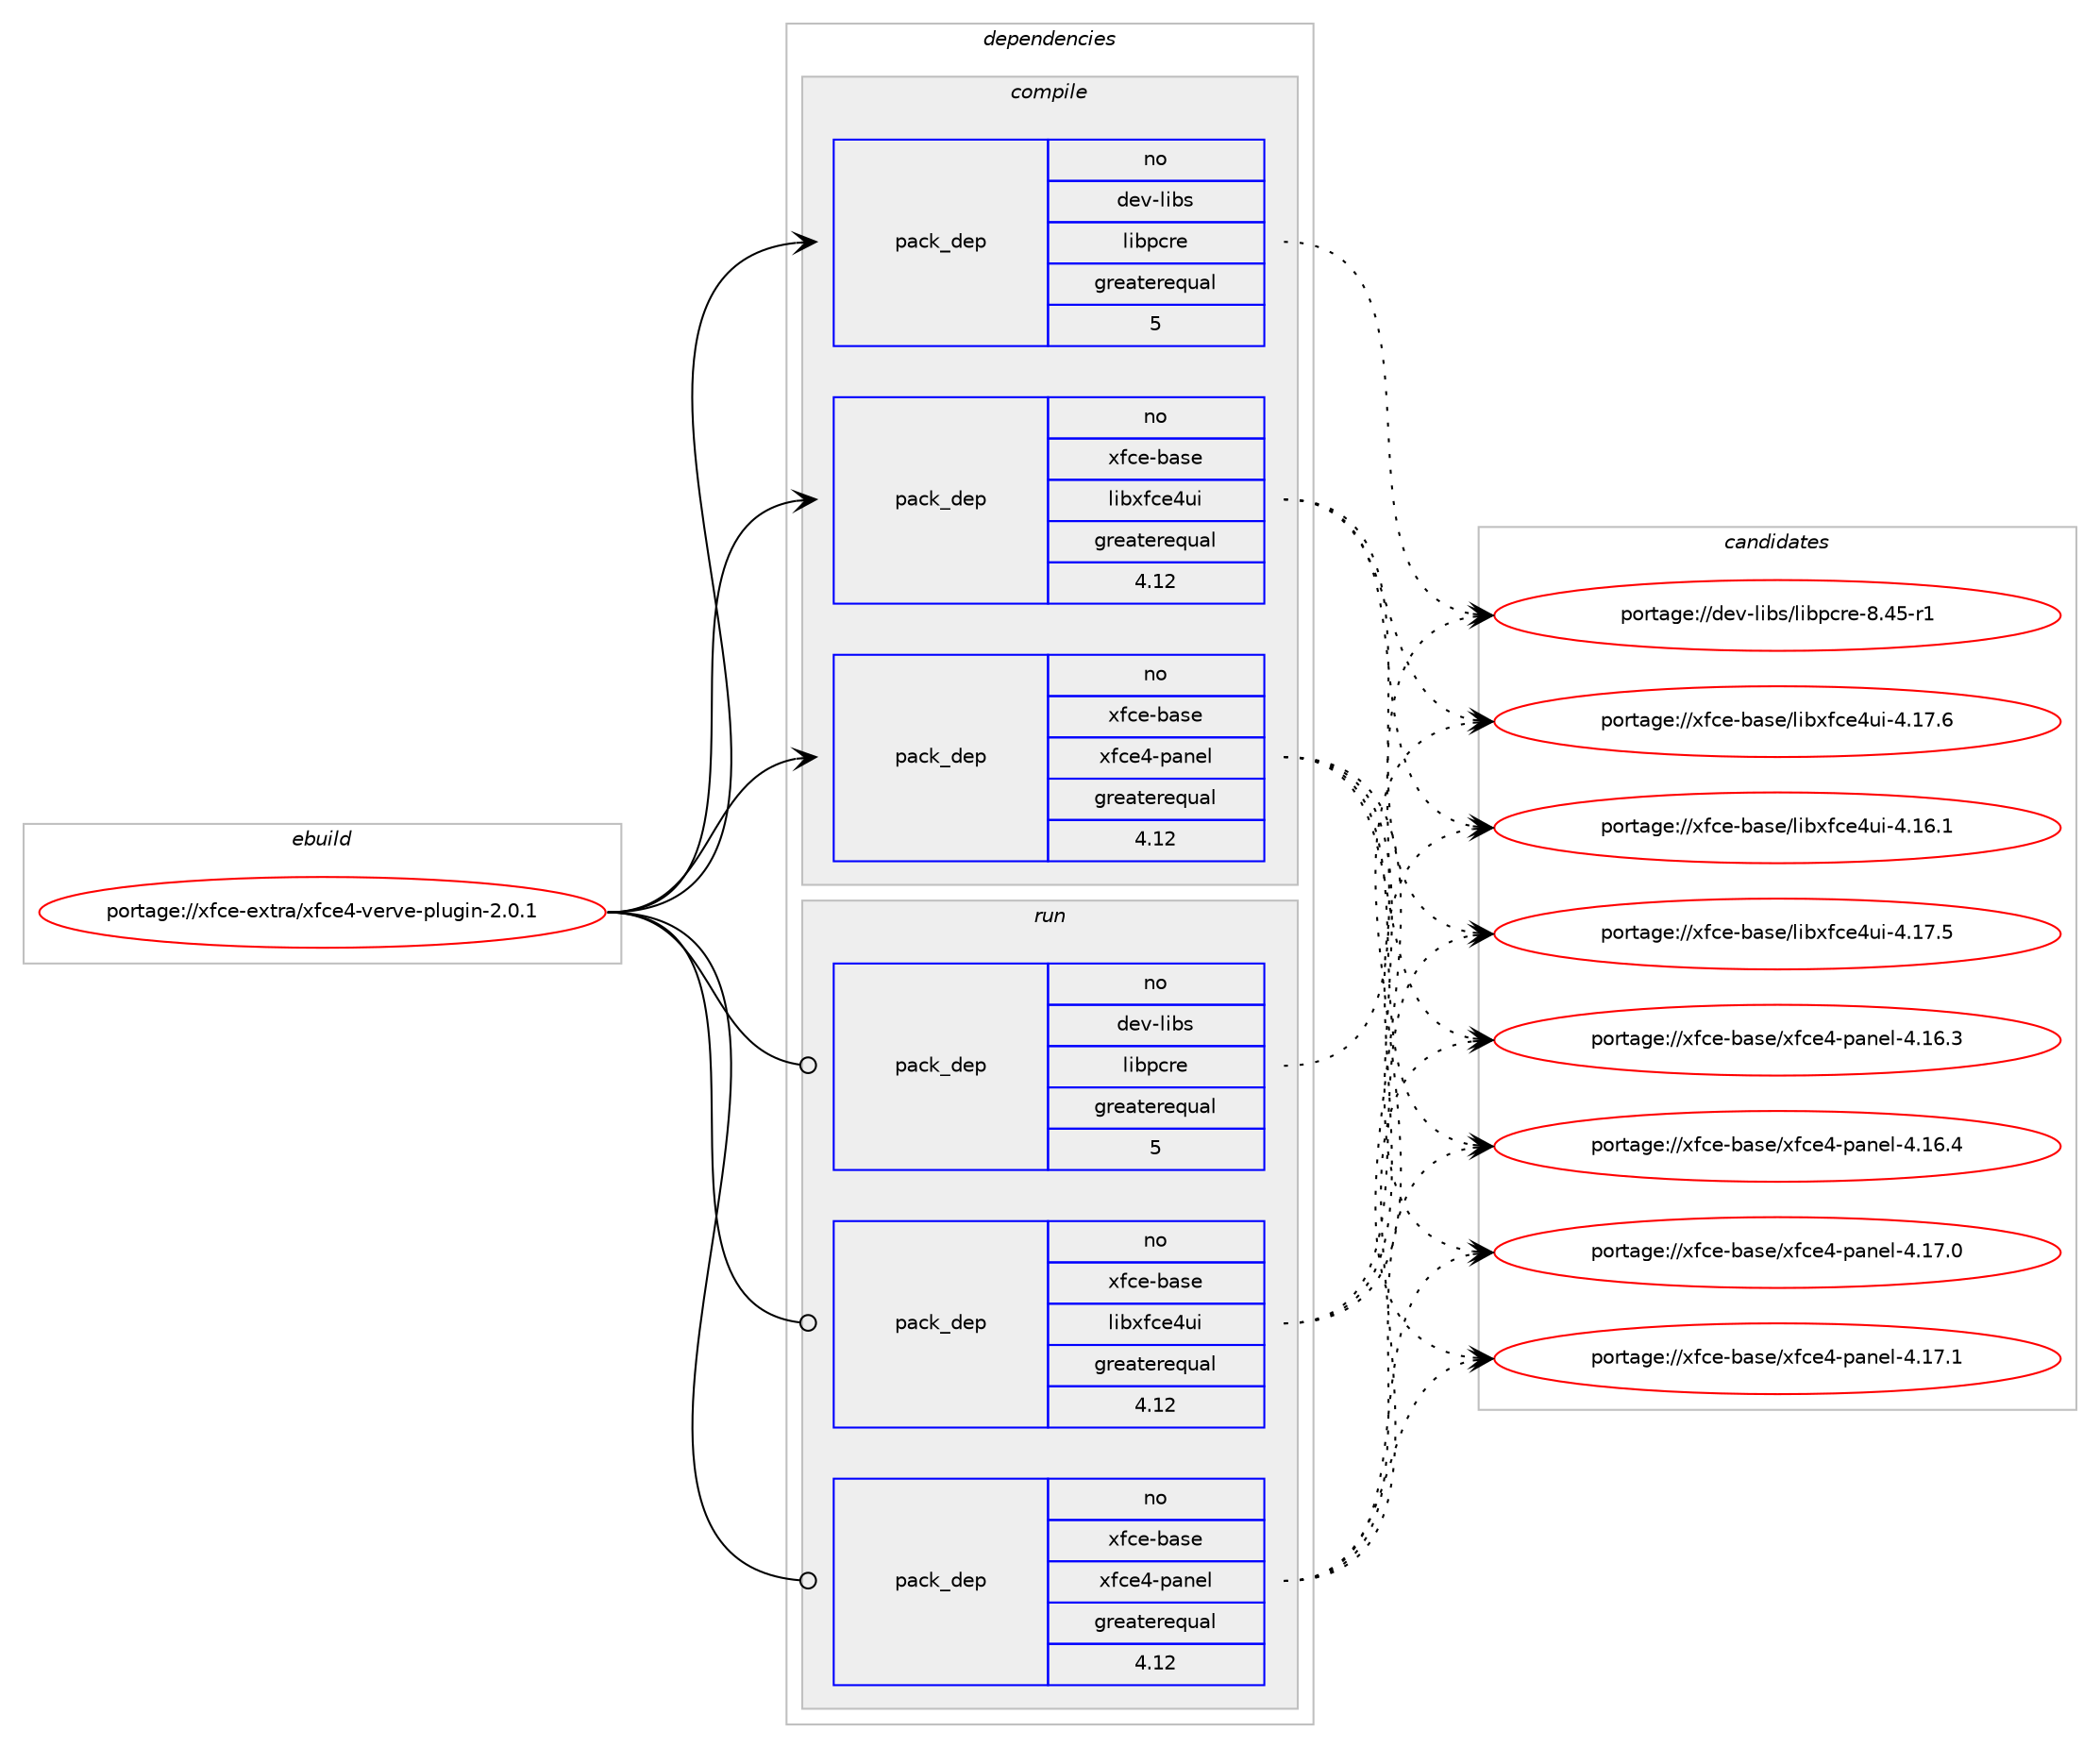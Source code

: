 digraph prolog {

# *************
# Graph options
# *************

newrank=true;
concentrate=true;
compound=true;
graph [rankdir=LR,fontname=Helvetica,fontsize=10,ranksep=1.5];#, ranksep=2.5, nodesep=0.2];
edge  [arrowhead=vee];
node  [fontname=Helvetica,fontsize=10];

# **********
# The ebuild
# **********

subgraph cluster_leftcol {
color=gray;
rank=same;
label=<<i>ebuild</i>>;
id [label="portage://xfce-extra/xfce4-verve-plugin-2.0.1", color=red, width=4, href="../xfce-extra/xfce4-verve-plugin-2.0.1.svg"];
}

# ****************
# The dependencies
# ****************

subgraph cluster_midcol {
color=gray;
label=<<i>dependencies</i>>;
subgraph cluster_compile {
fillcolor="#eeeeee";
style=filled;
label=<<i>compile</i>>;
# *** BEGIN UNKNOWN DEPENDENCY TYPE (TODO) ***
# id -> package_dependency(portage://xfce-extra/xfce4-verve-plugin-2.0.1,install,no,dev-libs,glib,none,[,,],[slot(2),equal],[])
# *** END UNKNOWN DEPENDENCY TYPE (TODO) ***

subgraph pack1324 {
dependency1588 [label=<<TABLE BORDER="0" CELLBORDER="1" CELLSPACING="0" CELLPADDING="4" WIDTH="220"><TR><TD ROWSPAN="6" CELLPADDING="30">pack_dep</TD></TR><TR><TD WIDTH="110">no</TD></TR><TR><TD>dev-libs</TD></TR><TR><TD>libpcre</TD></TR><TR><TD>greaterequal</TD></TR><TR><TD>5</TD></TR></TABLE>>, shape=none, color=blue];
}
id:e -> dependency1588:w [weight=20,style="solid",arrowhead="vee"];
subgraph pack1325 {
dependency1589 [label=<<TABLE BORDER="0" CELLBORDER="1" CELLSPACING="0" CELLPADDING="4" WIDTH="220"><TR><TD ROWSPAN="6" CELLPADDING="30">pack_dep</TD></TR><TR><TD WIDTH="110">no</TD></TR><TR><TD>xfce-base</TD></TR><TR><TD>libxfce4ui</TD></TR><TR><TD>greaterequal</TD></TR><TR><TD>4.12</TD></TR></TABLE>>, shape=none, color=blue];
}
id:e -> dependency1589:w [weight=20,style="solid",arrowhead="vee"];
subgraph pack1326 {
dependency1590 [label=<<TABLE BORDER="0" CELLBORDER="1" CELLSPACING="0" CELLPADDING="4" WIDTH="220"><TR><TD ROWSPAN="6" CELLPADDING="30">pack_dep</TD></TR><TR><TD WIDTH="110">no</TD></TR><TR><TD>xfce-base</TD></TR><TR><TD>xfce4-panel</TD></TR><TR><TD>greaterequal</TD></TR><TR><TD>4.12</TD></TR></TABLE>>, shape=none, color=blue];
}
id:e -> dependency1590:w [weight=20,style="solid",arrowhead="vee"];
}
subgraph cluster_compileandrun {
fillcolor="#eeeeee";
style=filled;
label=<<i>compile and run</i>>;
}
subgraph cluster_run {
fillcolor="#eeeeee";
style=filled;
label=<<i>run</i>>;
# *** BEGIN UNKNOWN DEPENDENCY TYPE (TODO) ***
# id -> package_dependency(portage://xfce-extra/xfce4-verve-plugin-2.0.1,run,no,dev-libs,glib,none,[,,],[slot(2),equal],[])
# *** END UNKNOWN DEPENDENCY TYPE (TODO) ***

subgraph pack1327 {
dependency1591 [label=<<TABLE BORDER="0" CELLBORDER="1" CELLSPACING="0" CELLPADDING="4" WIDTH="220"><TR><TD ROWSPAN="6" CELLPADDING="30">pack_dep</TD></TR><TR><TD WIDTH="110">no</TD></TR><TR><TD>dev-libs</TD></TR><TR><TD>libpcre</TD></TR><TR><TD>greaterequal</TD></TR><TR><TD>5</TD></TR></TABLE>>, shape=none, color=blue];
}
id:e -> dependency1591:w [weight=20,style="solid",arrowhead="odot"];
subgraph pack1328 {
dependency1592 [label=<<TABLE BORDER="0" CELLBORDER="1" CELLSPACING="0" CELLPADDING="4" WIDTH="220"><TR><TD ROWSPAN="6" CELLPADDING="30">pack_dep</TD></TR><TR><TD WIDTH="110">no</TD></TR><TR><TD>xfce-base</TD></TR><TR><TD>libxfce4ui</TD></TR><TR><TD>greaterequal</TD></TR><TR><TD>4.12</TD></TR></TABLE>>, shape=none, color=blue];
}
id:e -> dependency1592:w [weight=20,style="solid",arrowhead="odot"];
subgraph pack1329 {
dependency1593 [label=<<TABLE BORDER="0" CELLBORDER="1" CELLSPACING="0" CELLPADDING="4" WIDTH="220"><TR><TD ROWSPAN="6" CELLPADDING="30">pack_dep</TD></TR><TR><TD WIDTH="110">no</TD></TR><TR><TD>xfce-base</TD></TR><TR><TD>xfce4-panel</TD></TR><TR><TD>greaterequal</TD></TR><TR><TD>4.12</TD></TR></TABLE>>, shape=none, color=blue];
}
id:e -> dependency1593:w [weight=20,style="solid",arrowhead="odot"];
}
}

# **************
# The candidates
# **************

subgraph cluster_choices {
rank=same;
color=gray;
label=<<i>candidates</i>>;

subgraph choice1324 {
color=black;
nodesep=1;
choice100101118451081059811547108105981129911410145564652534511449 [label="portage://dev-libs/libpcre-8.45-r1", color=red, width=4,href="../dev-libs/libpcre-8.45-r1.svg"];
dependency1588:e -> choice100101118451081059811547108105981129911410145564652534511449:w [style=dotted,weight="100"];
}
subgraph choice1325 {
color=black;
nodesep=1;
choice120102991014598971151014710810598120102991015211710545524649544649 [label="portage://xfce-base/libxfce4ui-4.16.1", color=red, width=4,href="../xfce-base/libxfce4ui-4.16.1.svg"];
choice120102991014598971151014710810598120102991015211710545524649554653 [label="portage://xfce-base/libxfce4ui-4.17.5", color=red, width=4,href="../xfce-base/libxfce4ui-4.17.5.svg"];
choice120102991014598971151014710810598120102991015211710545524649554654 [label="portage://xfce-base/libxfce4ui-4.17.6", color=red, width=4,href="../xfce-base/libxfce4ui-4.17.6.svg"];
dependency1589:e -> choice120102991014598971151014710810598120102991015211710545524649544649:w [style=dotted,weight="100"];
dependency1589:e -> choice120102991014598971151014710810598120102991015211710545524649554653:w [style=dotted,weight="100"];
dependency1589:e -> choice120102991014598971151014710810598120102991015211710545524649554654:w [style=dotted,weight="100"];
}
subgraph choice1326 {
color=black;
nodesep=1;
choice12010299101459897115101471201029910152451129711010110845524649544651 [label="portage://xfce-base/xfce4-panel-4.16.3", color=red, width=4,href="../xfce-base/xfce4-panel-4.16.3.svg"];
choice12010299101459897115101471201029910152451129711010110845524649544652 [label="portage://xfce-base/xfce4-panel-4.16.4", color=red, width=4,href="../xfce-base/xfce4-panel-4.16.4.svg"];
choice12010299101459897115101471201029910152451129711010110845524649554648 [label="portage://xfce-base/xfce4-panel-4.17.0", color=red, width=4,href="../xfce-base/xfce4-panel-4.17.0.svg"];
choice12010299101459897115101471201029910152451129711010110845524649554649 [label="portage://xfce-base/xfce4-panel-4.17.1", color=red, width=4,href="../xfce-base/xfce4-panel-4.17.1.svg"];
dependency1590:e -> choice12010299101459897115101471201029910152451129711010110845524649544651:w [style=dotted,weight="100"];
dependency1590:e -> choice12010299101459897115101471201029910152451129711010110845524649544652:w [style=dotted,weight="100"];
dependency1590:e -> choice12010299101459897115101471201029910152451129711010110845524649554648:w [style=dotted,weight="100"];
dependency1590:e -> choice12010299101459897115101471201029910152451129711010110845524649554649:w [style=dotted,weight="100"];
}
subgraph choice1327 {
color=black;
nodesep=1;
choice100101118451081059811547108105981129911410145564652534511449 [label="portage://dev-libs/libpcre-8.45-r1", color=red, width=4,href="../dev-libs/libpcre-8.45-r1.svg"];
dependency1591:e -> choice100101118451081059811547108105981129911410145564652534511449:w [style=dotted,weight="100"];
}
subgraph choice1328 {
color=black;
nodesep=1;
choice120102991014598971151014710810598120102991015211710545524649544649 [label="portage://xfce-base/libxfce4ui-4.16.1", color=red, width=4,href="../xfce-base/libxfce4ui-4.16.1.svg"];
choice120102991014598971151014710810598120102991015211710545524649554653 [label="portage://xfce-base/libxfce4ui-4.17.5", color=red, width=4,href="../xfce-base/libxfce4ui-4.17.5.svg"];
choice120102991014598971151014710810598120102991015211710545524649554654 [label="portage://xfce-base/libxfce4ui-4.17.6", color=red, width=4,href="../xfce-base/libxfce4ui-4.17.6.svg"];
dependency1592:e -> choice120102991014598971151014710810598120102991015211710545524649544649:w [style=dotted,weight="100"];
dependency1592:e -> choice120102991014598971151014710810598120102991015211710545524649554653:w [style=dotted,weight="100"];
dependency1592:e -> choice120102991014598971151014710810598120102991015211710545524649554654:w [style=dotted,weight="100"];
}
subgraph choice1329 {
color=black;
nodesep=1;
choice12010299101459897115101471201029910152451129711010110845524649544651 [label="portage://xfce-base/xfce4-panel-4.16.3", color=red, width=4,href="../xfce-base/xfce4-panel-4.16.3.svg"];
choice12010299101459897115101471201029910152451129711010110845524649544652 [label="portage://xfce-base/xfce4-panel-4.16.4", color=red, width=4,href="../xfce-base/xfce4-panel-4.16.4.svg"];
choice12010299101459897115101471201029910152451129711010110845524649554648 [label="portage://xfce-base/xfce4-panel-4.17.0", color=red, width=4,href="../xfce-base/xfce4-panel-4.17.0.svg"];
choice12010299101459897115101471201029910152451129711010110845524649554649 [label="portage://xfce-base/xfce4-panel-4.17.1", color=red, width=4,href="../xfce-base/xfce4-panel-4.17.1.svg"];
dependency1593:e -> choice12010299101459897115101471201029910152451129711010110845524649544651:w [style=dotted,weight="100"];
dependency1593:e -> choice12010299101459897115101471201029910152451129711010110845524649544652:w [style=dotted,weight="100"];
dependency1593:e -> choice12010299101459897115101471201029910152451129711010110845524649554648:w [style=dotted,weight="100"];
dependency1593:e -> choice12010299101459897115101471201029910152451129711010110845524649554649:w [style=dotted,weight="100"];
}
}

}
